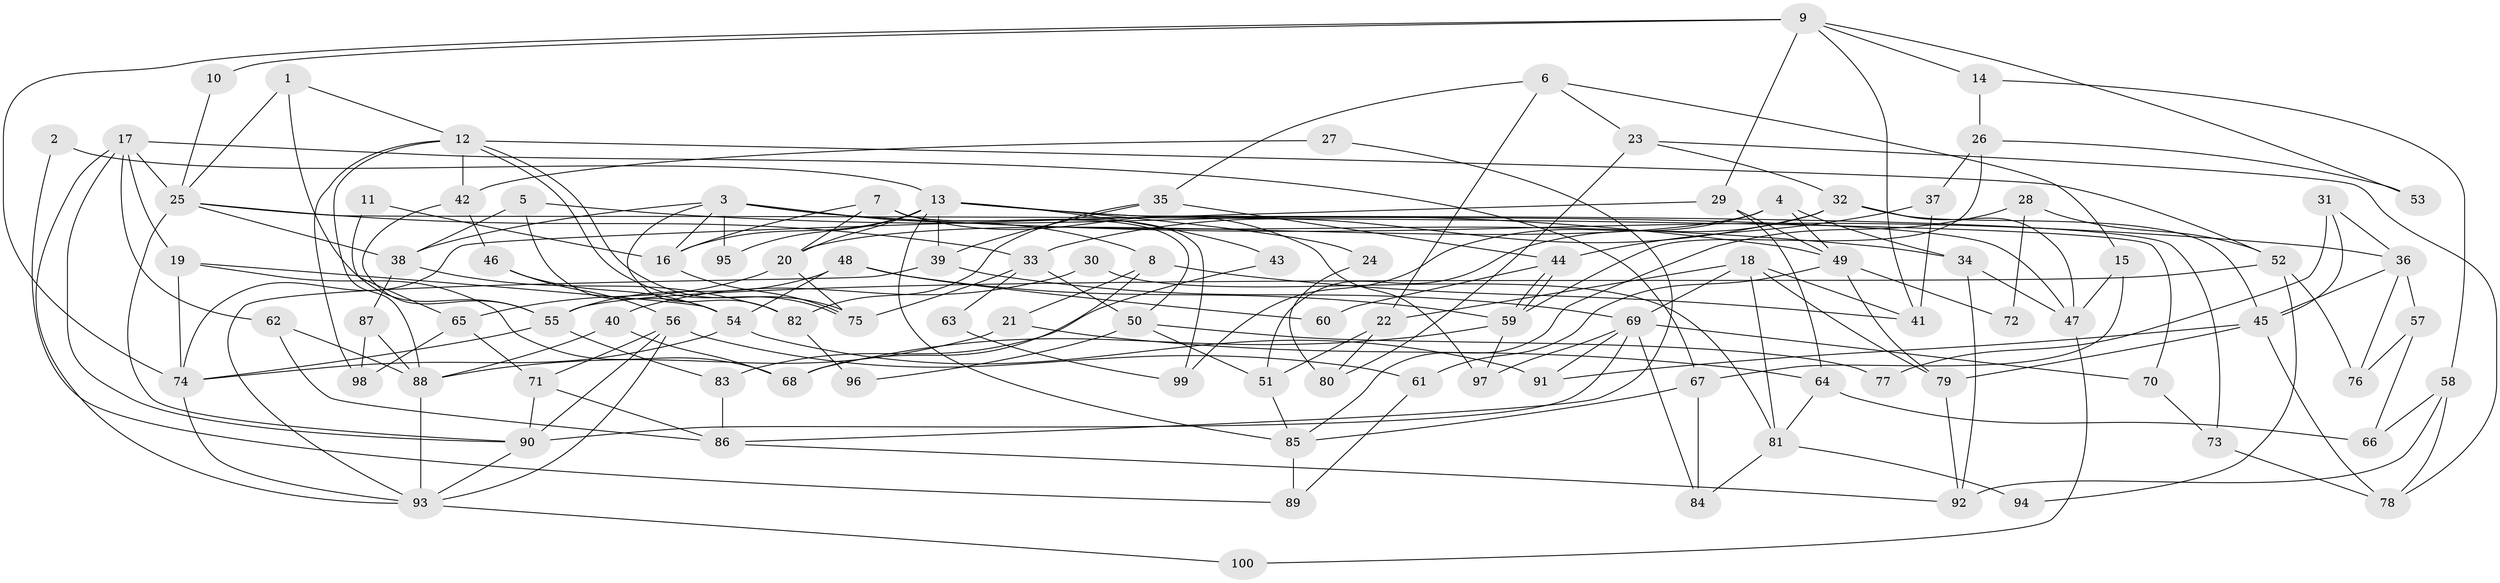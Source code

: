 // Generated by graph-tools (version 1.1) at 2025/38/02/21/25 10:38:59]
// undirected, 100 vertices, 200 edges
graph export_dot {
graph [start="1"]
  node [color=gray90,style=filled];
  1;
  2;
  3;
  4;
  5;
  6;
  7;
  8;
  9;
  10;
  11;
  12;
  13;
  14;
  15;
  16;
  17;
  18;
  19;
  20;
  21;
  22;
  23;
  24;
  25;
  26;
  27;
  28;
  29;
  30;
  31;
  32;
  33;
  34;
  35;
  36;
  37;
  38;
  39;
  40;
  41;
  42;
  43;
  44;
  45;
  46;
  47;
  48;
  49;
  50;
  51;
  52;
  53;
  54;
  55;
  56;
  57;
  58;
  59;
  60;
  61;
  62;
  63;
  64;
  65;
  66;
  67;
  68;
  69;
  70;
  71;
  72;
  73;
  74;
  75;
  76;
  77;
  78;
  79;
  80;
  81;
  82;
  83;
  84;
  85;
  86;
  87;
  88;
  89;
  90;
  91;
  92;
  93;
  94;
  95;
  96;
  97;
  98;
  99;
  100;
  1 -- 12;
  1 -- 55;
  1 -- 25;
  2 -- 13;
  2 -- 89;
  3 -- 38;
  3 -- 82;
  3 -- 8;
  3 -- 16;
  3 -- 34;
  3 -- 36;
  3 -- 95;
  4 -- 20;
  4 -- 34;
  4 -- 49;
  4 -- 99;
  5 -- 38;
  5 -- 49;
  5 -- 54;
  6 -- 35;
  6 -- 15;
  6 -- 22;
  6 -- 23;
  7 -- 16;
  7 -- 97;
  7 -- 20;
  7 -- 50;
  7 -- 99;
  8 -- 41;
  8 -- 21;
  8 -- 68;
  9 -- 29;
  9 -- 74;
  9 -- 10;
  9 -- 14;
  9 -- 41;
  9 -- 53;
  10 -- 25;
  11 -- 16;
  11 -- 65;
  12 -- 75;
  12 -- 75;
  12 -- 88;
  12 -- 42;
  12 -- 52;
  12 -- 98;
  13 -- 20;
  13 -- 16;
  13 -- 24;
  13 -- 39;
  13 -- 43;
  13 -- 47;
  13 -- 73;
  13 -- 85;
  13 -- 95;
  14 -- 58;
  14 -- 26;
  15 -- 67;
  15 -- 47;
  16 -- 75;
  17 -- 25;
  17 -- 19;
  17 -- 62;
  17 -- 67;
  17 -- 90;
  17 -- 93;
  18 -- 69;
  18 -- 81;
  18 -- 22;
  18 -- 41;
  18 -- 79;
  19 -- 54;
  19 -- 74;
  19 -- 68;
  20 -- 75;
  20 -- 65;
  21 -- 64;
  21 -- 88;
  22 -- 51;
  22 -- 80;
  23 -- 78;
  23 -- 32;
  23 -- 80;
  24 -- 80;
  25 -- 90;
  25 -- 33;
  25 -- 38;
  25 -- 70;
  26 -- 59;
  26 -- 37;
  26 -- 53;
  27 -- 86;
  27 -- 42;
  28 -- 85;
  28 -- 52;
  28 -- 72;
  29 -- 74;
  29 -- 49;
  29 -- 64;
  30 -- 40;
  30 -- 81;
  31 -- 36;
  31 -- 45;
  31 -- 77;
  32 -- 51;
  32 -- 33;
  32 -- 45;
  32 -- 47;
  33 -- 50;
  33 -- 63;
  33 -- 75;
  34 -- 47;
  34 -- 92;
  35 -- 39;
  35 -- 44;
  35 -- 82;
  36 -- 45;
  36 -- 57;
  36 -- 76;
  37 -- 41;
  37 -- 44;
  38 -- 87;
  38 -- 82;
  39 -- 93;
  39 -- 69;
  40 -- 68;
  40 -- 88;
  42 -- 55;
  42 -- 46;
  43 -- 83;
  44 -- 59;
  44 -- 59;
  44 -- 60;
  45 -- 91;
  45 -- 78;
  45 -- 79;
  46 -- 56;
  46 -- 54;
  47 -- 100;
  48 -- 59;
  48 -- 54;
  48 -- 55;
  48 -- 60;
  49 -- 79;
  49 -- 61;
  49 -- 72;
  50 -- 51;
  50 -- 77;
  50 -- 96;
  51 -- 85;
  52 -- 55;
  52 -- 76;
  52 -- 94;
  54 -- 74;
  54 -- 91;
  55 -- 74;
  55 -- 83;
  56 -- 93;
  56 -- 90;
  56 -- 61;
  56 -- 71;
  57 -- 76;
  57 -- 66;
  58 -- 92;
  58 -- 78;
  58 -- 66;
  59 -- 68;
  59 -- 97;
  61 -- 89;
  62 -- 86;
  62 -- 88;
  63 -- 99;
  64 -- 66;
  64 -- 81;
  65 -- 71;
  65 -- 98;
  67 -- 85;
  67 -- 84;
  69 -- 90;
  69 -- 70;
  69 -- 84;
  69 -- 91;
  69 -- 97;
  70 -- 73;
  71 -- 90;
  71 -- 86;
  73 -- 78;
  74 -- 93;
  79 -- 92;
  81 -- 84;
  81 -- 94;
  82 -- 96;
  83 -- 86;
  85 -- 89;
  86 -- 92;
  87 -- 98;
  87 -- 88;
  88 -- 93;
  90 -- 93;
  93 -- 100;
}
